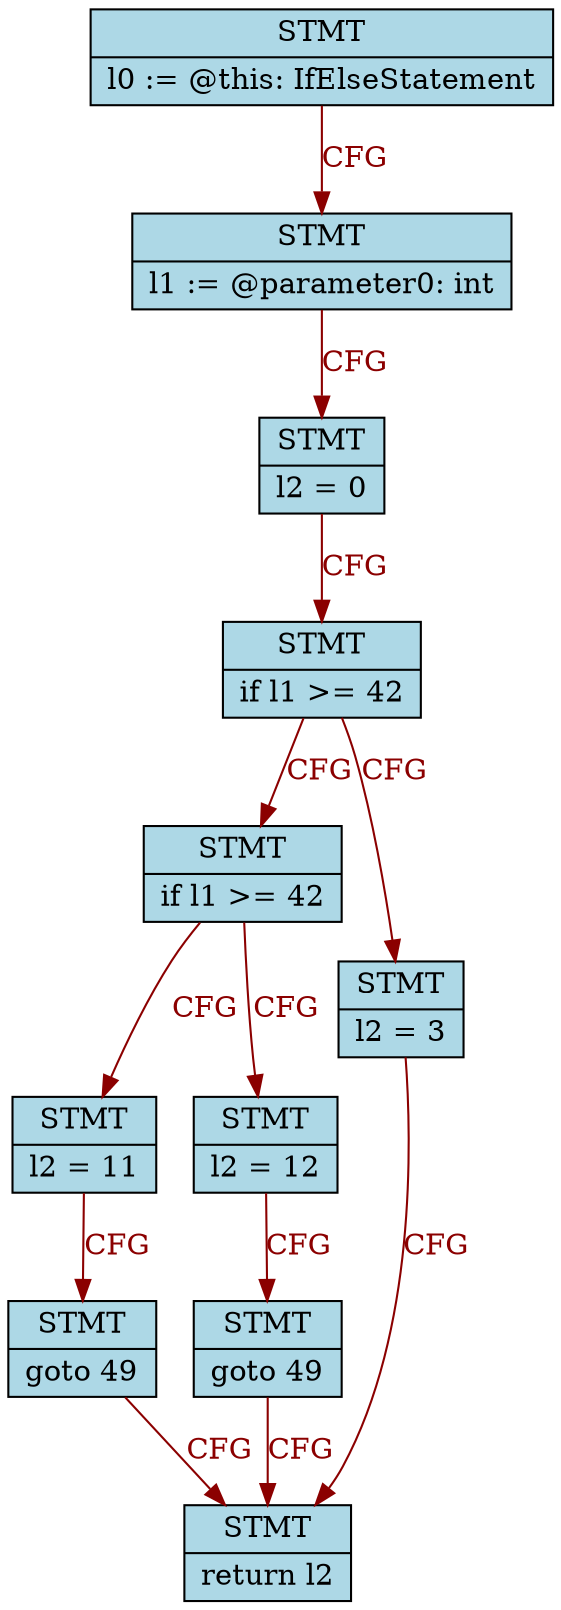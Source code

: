 digraph CFG {
	rankdir=TB;
	node [style=filled, shape=record];
	edge [style=filled]	"-2123564356" [label="{<f0> STMT | <f1> l0 := @this: IfElseStatement}", fillcolor="lightblue"];
	"482021386" [label="{<f0> STMT | <f1> l1 := @parameter0: int}", fillcolor="lightblue"];
	"1887370206" [label="{<f0> STMT | <f1> l2 = 0}", fillcolor="lightblue"];
	"1372313955" [label="{<f0> STMT | <f1> if l1 &gt;= 42}", fillcolor="lightblue"];
	"1922636096" [label="{<f0> STMT | <f1> if l1 &gt;= 42}", fillcolor="lightblue"];
	"-897400782" [label="{<f0> STMT | <f1> l2 = 3}", fillcolor="lightblue"];
	"512187622" [label="{<f0> STMT | <f1> l2 = 11}", fillcolor="lightblue"];
	"-428028551" [label="{<f0> STMT | <f1> l2 = 12}", fillcolor="lightblue"];
	"2010449267" [label="{<f0> STMT | <f1> goto 49}", fillcolor="lightblue"];
	"175638750" [label="{<f0> STMT | <f1> return l2}", fillcolor="lightblue"];
	"-1941572307" [label="{<f0> STMT | <f1> goto 49}", fillcolor="lightblue"];
	"-2123564356" -> "482021386"[label="CFG", color="darkred", fontcolor="darkred"];
	"482021386" -> "1887370206"[label="CFG", color="darkred", fontcolor="darkred"];
	"1887370206" -> "1372313955"[label="CFG", color="darkred", fontcolor="darkred"];
	"1372313955" -> "1922636096"[label="CFG", color="darkred", fontcolor="darkred"];
	"1372313955" -> "-897400782"[label="CFG", color="darkred", fontcolor="darkred"];
	"1922636096" -> "512187622"[label="CFG", color="darkred", fontcolor="darkred"];
	"1922636096" -> "-428028551"[label="CFG", color="darkred", fontcolor="darkred"];
	"512187622" -> "2010449267"[label="CFG", color="darkred", fontcolor="darkred"];
	"2010449267" -> "175638750"[label="CFG", color="darkred", fontcolor="darkred"];
	"-428028551" -> "-1941572307"[label="CFG", color="darkred", fontcolor="darkred"];
	"-1941572307" -> "175638750"[label="CFG", color="darkred", fontcolor="darkred"];
	"-897400782" -> "175638750"[label="CFG", color="darkred", fontcolor="darkred"];
}
